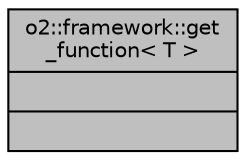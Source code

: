 digraph "o2::framework::get_function&lt; T &gt;"
{
 // INTERACTIVE_SVG=YES
  bgcolor="transparent";
  edge [fontname="Helvetica",fontsize="10",labelfontname="Helvetica",labelfontsize="10"];
  node [fontname="Helvetica",fontsize="10",shape=record];
  Node1 [label="{o2::framework::get\l_function\< T \>\n||}",height=0.2,width=0.4,color="black", fillcolor="grey75", style="filled", fontcolor="black"];
}
